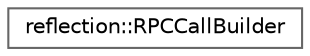 digraph "Graphical Class Hierarchy"
{
 // LATEX_PDF_SIZE
  bgcolor="transparent";
  edge [fontname=Helvetica,fontsize=10,labelfontname=Helvetica,labelfontsize=10];
  node [fontname=Helvetica,fontsize=10,shape=box,height=0.2,width=0.4];
  rankdir="LR";
  Node0 [id="Node000000",label="reflection::RPCCallBuilder",height=0.2,width=0.4,color="grey40", fillcolor="white", style="filled",URL="$structreflection_1_1RPCCallBuilder.html",tooltip=" "];
}
